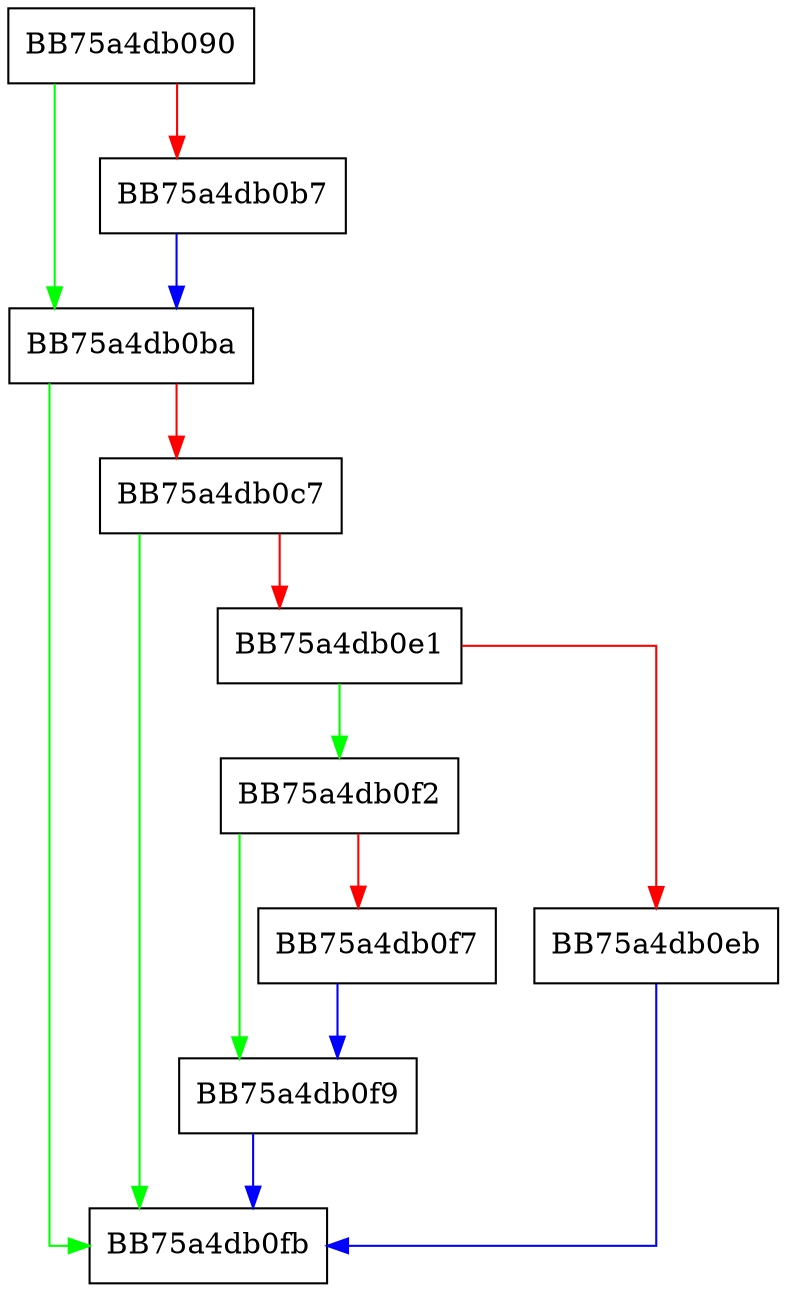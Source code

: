 digraph Read {
  node [shape="box"];
  graph [splines=ortho];
  BB75a4db090 -> BB75a4db0ba [color="green"];
  BB75a4db090 -> BB75a4db0b7 [color="red"];
  BB75a4db0b7 -> BB75a4db0ba [color="blue"];
  BB75a4db0ba -> BB75a4db0fb [color="green"];
  BB75a4db0ba -> BB75a4db0c7 [color="red"];
  BB75a4db0c7 -> BB75a4db0fb [color="green"];
  BB75a4db0c7 -> BB75a4db0e1 [color="red"];
  BB75a4db0e1 -> BB75a4db0f2 [color="green"];
  BB75a4db0e1 -> BB75a4db0eb [color="red"];
  BB75a4db0eb -> BB75a4db0fb [color="blue"];
  BB75a4db0f2 -> BB75a4db0f9 [color="green"];
  BB75a4db0f2 -> BB75a4db0f7 [color="red"];
  BB75a4db0f7 -> BB75a4db0f9 [color="blue"];
  BB75a4db0f9 -> BB75a4db0fb [color="blue"];
}
